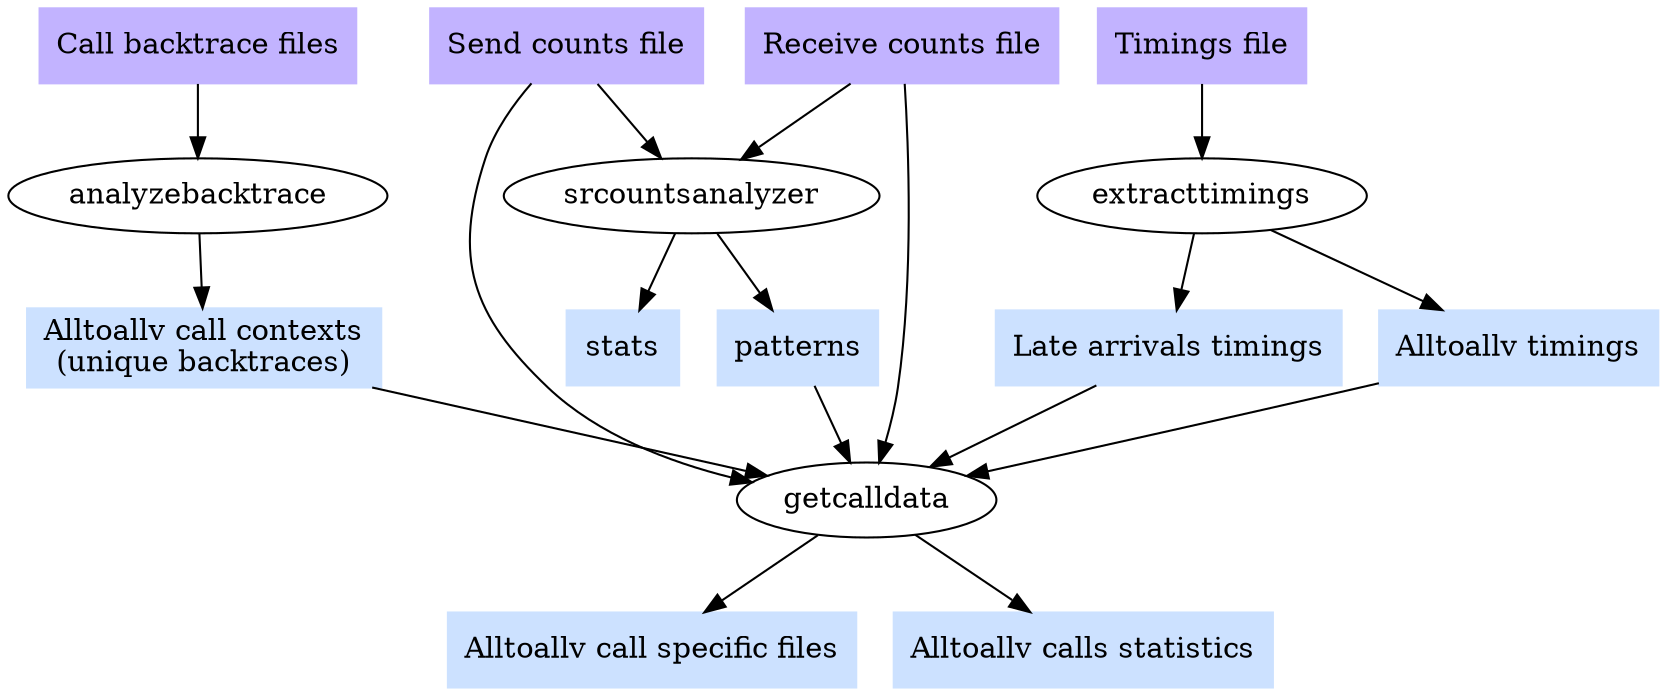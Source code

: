 digraph G {
    backtraces_orig [label="Call backtrace files", shape=box, style=filled,color=".7 .3 1.0"];
    send_counts_orig [label="Send counts file", shape=box, style=filled,color=".7 .3 1.0"];
    recv_counts_orig [label="Receive counts file", shape=box, style=filled,color=".7 .3 1.0"];
    timings_orig [label="Timings file", shape=box, style=filled,color=".7 .3 1.0"];
    backtraces_orig -> analyzebacktrace;
    alltoallv_call_contexts [label="Alltoallv call contexts\n(unique backtraces)", shape=box, style=filled,color=".6 .2 1.0"];
    analyzebacktrace -> alltoallv_call_contexts;
    send_counts_orig -> srcountsanalyzer;
    recv_counts_orig -> srcountsanalyzer;
    patterns [shape=box, style=filled,color=".6 .2 1.0"];
    stats [shape=box, style=filled,color=".6 .2 1.0"];
    srcountsanalyzer -> patterns;
    srcountsanalyzer -> stats;
    timings_orig -> extracttimings;
    alltoallv_timings [label="Alltoallv timings", shape=box, style=filled,color=".6 .2 1.0"];
    late_arrivals_timings [label="Late arrivals timings", shape=box, style=filled,color=".6 .2 1.0"];
    extracttimings -> alltoallv_timings;
    extracttimings -> late_arrivals_timings;
    getcalls [label="getcalldata"]
    send_counts_orig -> getcalls;
    recv_counts_orig -> getcalls;
    patterns -> getcalls;
    alltoallv_timings -> getcalls;
    late_arrivals_timings -> getcalls;
    alltoallv_call_contexts -> getcalls;
    call_specific_files [label="Alltoallv call specific files", shape=box, style=filled,color=".6 .2 1.0"];
    calls_summary [label="Alltoallv calls statistics", shape=box, style=filled,color=".6 .2 1.0"];
    getcalls -> call_specific_files;
    getcalls -> calls_summary;
}